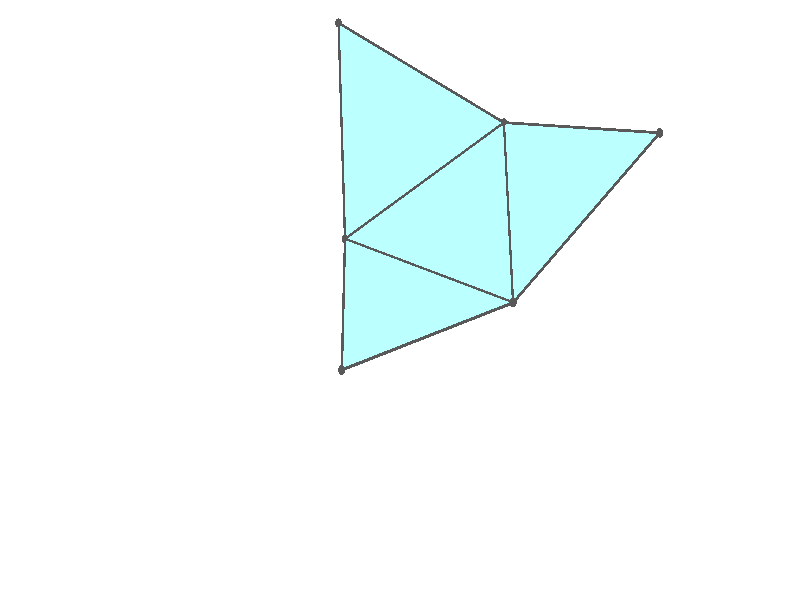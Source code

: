 #version 3.7;
global_settings{assumed_gamma 1.0}
camera{perspective location <18.750000000000000000000000, 10.825317547305481014063844, 12.499999999999996447286321> right <0.133333333333333331482962, -0.230940107675850353485814, -0.000000000000000000000000> up <-0.064951905283832905846353, -0.037499999999999998612221, 0.129903810567665811692706> direction <0.750000000000000111022302, 0.433012701892219298294151, 0.499999999999999944488849> sky <-0.433012701892219298294151, -0.249999999999999944488849, 0.866025403784438707610605> look_at <18.000000000000000000000000, 10.392304845413262270881205, 11.999999999999996447286321>}
light_source{<18.750000000000000000000000, 10.825317547305481014063844, 12.499999999999996447286321> rgb<1.0,1.0,1.0>}
background{rgb<1,1,1>}
union{union{object{union{sphere{<-0.471404520791031456106168, 0.816496580927726034460079, -0.019378056724285830370036>,0.029999999999999998889777}sphere{<-0.471404520791032122239983, -0.816496580927725923437777, -0.019378056724285830370036>,0.029999999999999998889777}sphere{<0.942809041582063356301546, -0.000000000000000230921615, -0.019378056724285830370036>,0.029999999999999998889777}} pigment{rgb<0.1,0.1,0.1>}}object{union{cylinder{<-0.471404520791031456106168, 0.816496580927726034460079, -0.019378056724285830370036>,<-0.471404520791032122239983, -0.816496580927725923437777, -0.019378056724285830370036>,0.010000000000000000208167}cylinder{<-0.471404520791032122239983, -0.816496580927725923437777, -0.019378056724285830370036>,<0.942809041582063356301546, -0.000000000000000230921615, -0.019378056724285830370036>,0.010000000000000000208167}cylinder{<0.942809041582063356301546, -0.000000000000000230921615, -0.019378056724285830370036>,<-0.471404520791031456106168, 0.816496580927726034460079, -0.019378056724285830370036>,0.010000000000000000208167}} pigment{rgb<0.1,0.1,0.1>}}object{polygon{3.000000000000000000000000,<-0.471404520791031456106168, 0.816496580927726034460079, -0.019378056724285830370036>,<-0.471404520791032122239983, -0.816496580927725923437777, -0.019378056724285830370036>,<0.942809041582063356301546, -0.000000000000000230921615, -0.019378056724285830370036>} pigment{rgbft<0.5,1.0,1.0,0.1,0.1>}}}union{object{union{sphere{<-0.471404520791031511617319, 0.816496580927726034460079, -0.019378056724286135681368>,0.029999999999999998889777}sphere{<-0.471404520791032066728832, -0.816496580927725923437777, -0.019378056724286107925792>,0.029999999999999998889777}sphere{<-1.811647615108004760742233, 0.000000000000000810674276, 0.432006976407813381158007>,0.029999999999999998889777}} pigment{rgb<0.1,0.1,0.1>}}object{union{cylinder{<-0.471404520791031511617319, 0.816496580927726034460079, -0.019378056724286135681368>,<-0.471404520791032066728832, -0.816496580927725923437777, -0.019378056724286107925792>,0.010000000000000000208167}cylinder{<-0.471404520791032066728832, -0.816496580927725923437777, -0.019378056724286107925792>,<-1.811647615108004760742233, 0.000000000000000810674276, 0.432006976407813381158007>,0.010000000000000000208167}cylinder{<-1.811647615108004760742233, 0.000000000000000810674276, 0.432006976407813381158007>,<-0.471404520791031511617319, 0.816496580927726034460079, -0.019378056724286135681368>,0.010000000000000000208167}} pigment{rgb<0.1,0.1,0.1>}}object{polygon{3.000000000000000000000000,<-0.471404520791031511617319, 0.816496580927726034460079, -0.019378056724286135681368>,<-0.471404520791032066728832, -0.816496580927725923437777, -0.019378056724286107925792>,<-1.811647615108004760742233, 0.000000000000000810674276, 0.432006976407813381158007>} pigment{rgbft<0.5,1.0,1.0,0.1,0.1>}}}union{object{union{sphere{<-1.632524985136617701186879, -1.568932857389023993732735, 0.847977455052524753398302>,0.029999999999999998889777}sphere{<-0.471404520791032233262285, -0.816496580927725923437777, -0.019378056724286163436943>,0.029999999999999998889777}sphere{<-1.811647615108004760742233, 0.000000000000000444089210, 0.432006976407813325646856>,0.029999999999999998889777}} pigment{rgb<0.1,0.1,0.1>}}object{union{cylinder{<-1.632524985136617701186879, -1.568932857389023993732735, 0.847977455052524753398302>,<-0.471404520791032233262285, -0.816496580927725923437777, -0.019378056724286163436943>,0.010000000000000000208167}cylinder{<-0.471404520791032233262285, -0.816496580927725923437777, -0.019378056724286163436943>,<-1.811647615108004760742233, 0.000000000000000444089210, 0.432006976407813325646856>,0.010000000000000000208167}cylinder{<-1.811647615108004760742233, 0.000000000000000444089210, 0.432006976407813325646856>,<-1.632524985136617701186879, -1.568932857389023993732735, 0.847977455052524753398302>,0.010000000000000000208167}} pigment{rgb<0.1,0.1,0.1>}}object{polygon{3.000000000000000000000000,<-1.632524985136617701186879, -1.568932857389023993732735, 0.847977455052524753398302>,<-0.471404520791032233262285, -0.816496580927725923437777, -0.019378056724286163436943>,<-1.811647615108004760742233, 0.000000000000000444089210, 0.432006976407813325646856>} pigment{rgbft<0.5,1.0,1.0,0.1,0.1>}}}union{object{union{sphere{<-0.471404520791031511617319, 0.816496580927726034460079, -0.019378056724286052414641>,0.029999999999999998889777}sphere{<-1.632524985136616813008459, 1.568932857389025770089575, 0.847977455052524975442907>,0.029999999999999998889777}sphere{<-1.811647615108004538697628, 0.000000000000000444089210, 0.432006976407813381158007>,0.029999999999999998889777}} pigment{rgb<0.1,0.1,0.1>}}object{union{cylinder{<-0.471404520791031511617319, 0.816496580927726034460079, -0.019378056724286052414641>,<-1.632524985136616813008459, 1.568932857389025770089575, 0.847977455052524975442907>,0.010000000000000000208167}cylinder{<-1.632524985136616813008459, 1.568932857389025770089575, 0.847977455052524975442907>,<-1.811647615108004538697628, 0.000000000000000444089210, 0.432006976407813381158007>,0.010000000000000000208167}cylinder{<-1.811647615108004538697628, 0.000000000000000444089210, 0.432006976407813381158007>,<-0.471404520791031511617319, 0.816496580927726034460079, -0.019378056724286052414641>,0.010000000000000000208167}} pigment{rgb<0.1,0.1,0.1>}}object{polygon{3.000000000000000000000000,<-0.471404520791031511617319, 0.816496580927726034460079, -0.019378056724286052414641>,<-1.632524985136616813008459, 1.568932857389025770089575, 0.847977455052524975442907>,<-1.811647615108004538697628, 0.000000000000000444089210, 0.432006976407813381158007>} pigment{rgbft<0.5,1.0,1.0,0.1,0.1>}}}}
